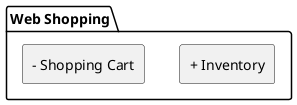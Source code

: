 @startuml
hide circle
package "Web Shopping" {
  rectangle "+ Inventory"
  rectangle "- Shopping Cart"
}
@enduml